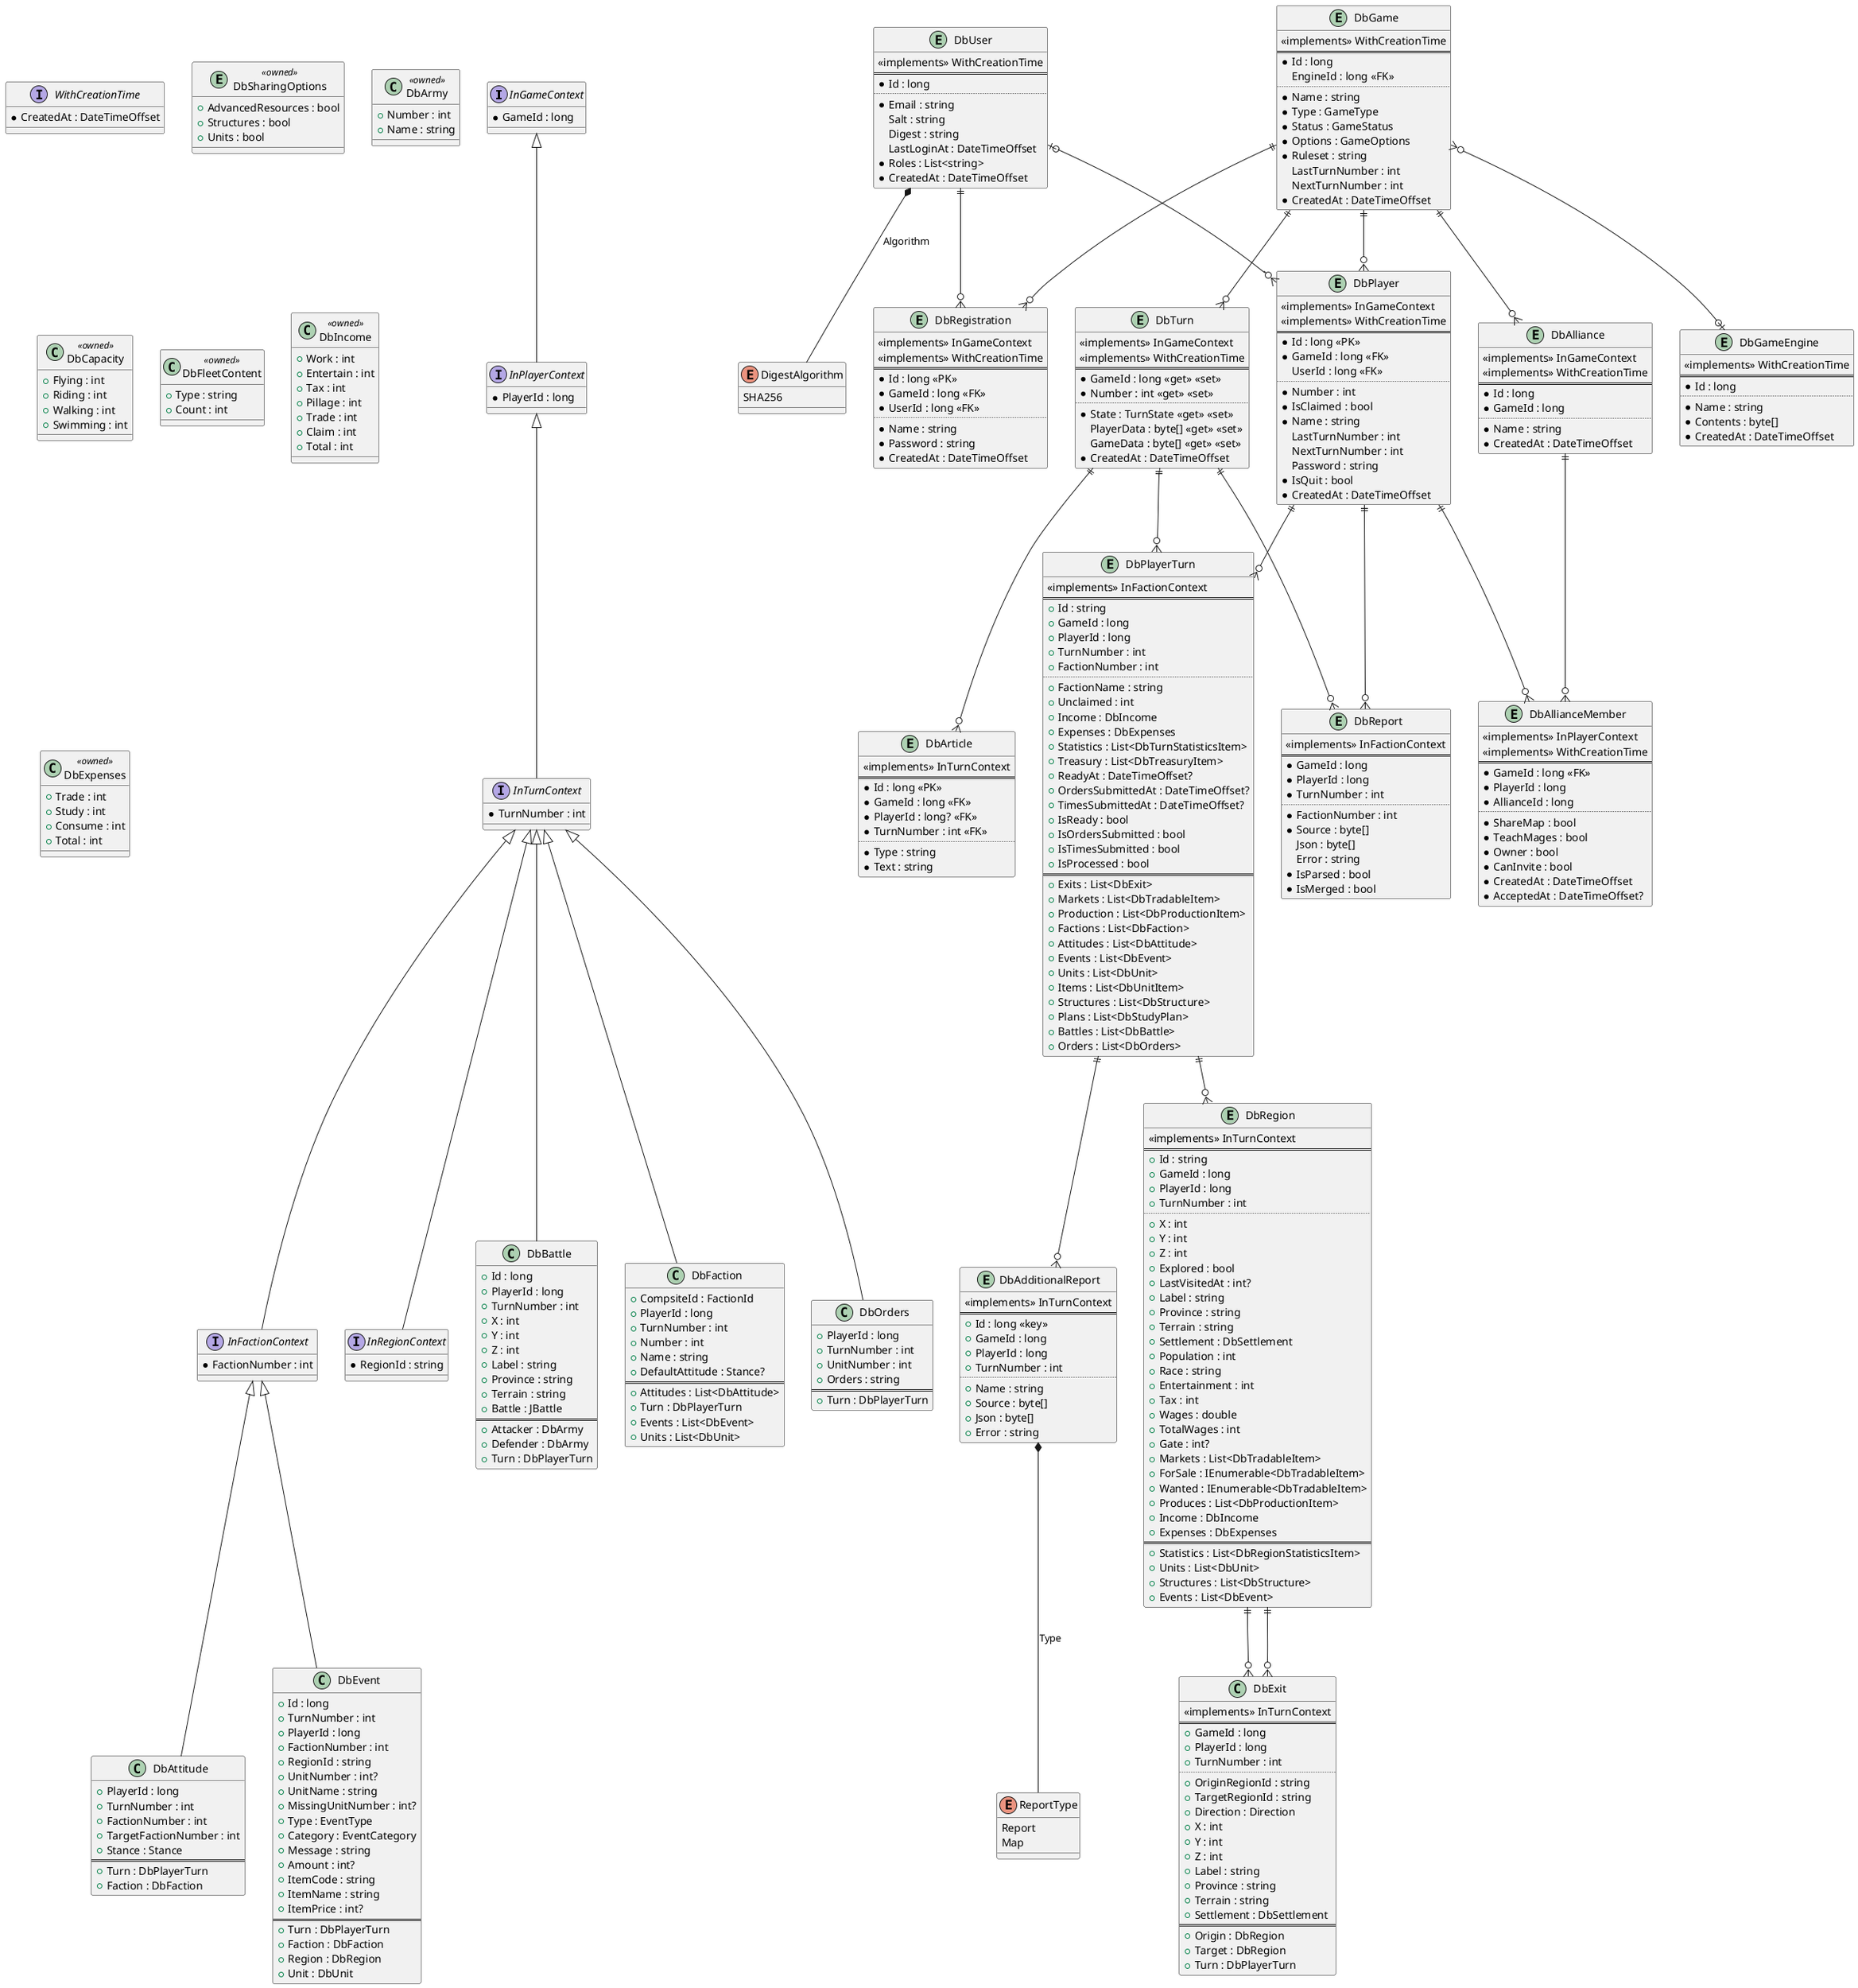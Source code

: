 @startuml "Game Data Model"

interface InGameContext {
    * GameId : long
}


interface InPlayerContext {
    * PlayerId : long
}
InGameContext <|-- InPlayerContext


interface InTurnContext {
    * TurnNumber : int
}
InPlayerContext <|-- InTurnContext


interface InFactionContext {
    * FactionNumber : int
}
InTurnContext <|-- InFactionContext


interface InRegionContext {
    * RegionId : string
}
InTurnContext <|-- InRegionContext


interface WithCreationTime {
    * CreatedAt : DateTimeOffset
}


entity DbUser {
    <<implements>> WithCreationTime
    ==
    * Id : long
    ..
    * Email : string
      Salt : string
      Digest : string
      LastLoginAt : DateTimeOffset
    * Roles : List<string>
    * CreatedAt : DateTimeOffset
}


enum DigestAlgorithm {
    SHA256
}
DbUser *-- DigestAlgorithm: Algorithm


entity DbGame {
    <<implements>> WithCreationTime
    ==
    * Id : long
      EngineId : long <<FK>>
    ..
    * Name : string
    * Type : GameType
    * Status : GameStatus
    * Options : GameOptions
    * Ruleset : string
      LastTurnNumber : int
      NextTurnNumber : int
    * CreatedAt : DateTimeOffset
}


entity DbGameEngine {
    <<implements>> WithCreationTime
    ==
    * Id : long
    ..
    * Name : string
    * Contents : byte[]
    * CreatedAt : DateTimeOffset
}
DbGame }o--o| DbGameEngine


entity DbRegistration {
    <<implements>> InGameContext
    <<implements>> WithCreationTime
    ==
    * Id : long <<PK>>
    * GameId : long <<FK>>
    * UserId : long <<FK>>
    ..
    * Name : string
    * Password : string
    * CreatedAt : DateTimeOffset
}
DbGame ||--o{ DbRegistration
DbUser ||--o{ DbRegistration


entity DbPlayer {
    <<implements>> InGameContext
    <<implements>> WithCreationTime
    ==
    * Id : long <<PK>>
    * GameId : long <<FK>>
      UserId : long <<FK>>
    ..
    * Number : int
    * IsClaimed : bool
    * Name : string
      LastTurnNumber : int
      NextTurnNumber : int
      Password : string
    * IsQuit : bool
    * CreatedAt : DateTimeOffset
}
DbUser |o--o{ DbPlayer
DbGame ||--o{ DbPlayer


entity DbTurn {
    <<implements>> InGameContext
    <<implements>> WithCreationTime
    ==
    * GameId : long <<get>> <<set>>
    * Number : int <<get>> <<set>>
    ..
    * State : TurnState <<get>> <<set>>
      PlayerData : byte[] <<get>> <<set>>
      GameData : byte[] <<get>> <<set>>
    * CreatedAt : DateTimeOffset
}
DbGame ||--o{ DbTurn


entity DbReport {
    <<implements>> InFactionContext
    ==
    * GameId : long
    * PlayerId : long
    * TurnNumber : int
    ..
    * FactionNumber : int
    * Source : byte[]
      Json : byte[]
      Error : string
    * IsParsed : bool
    * IsMerged : bool
}
' DbGame ||--o{ DbReport
DbPlayer ||--o{ DbReport
DbTurn ||--o{ DbReport


entity DbArticle {
    <<implements>> InTurnContext
    ==
    * Id : long <<PK>>
    * GameId : long <<FK>>
    ' nullable PlayarID could be a problem
    * PlayerId : long? <<FK>>
    * TurnNumber : int <<FK>>
    ..
    * Type : string
    * Text : string
}
' DbGame ||--o{ DbArticle
DbTurn ||--o{ DbArticle


entity DbAlliance {
    <<implements>> InGameContext
    <<implements>> WithCreationTime
    ==
    * Id : long
    * GameId : long
    ..
    * Name : string
    * CreatedAt : DateTimeOffset
}
DbGame ||--o{ DbAlliance


entity DbAllianceMember {
    <<implements>> InPlayerContext
    <<implements>> WithCreationTime
    ==
    * GameId : long <<FK>>
    * PlayerId : long
    * AllianceId : long
    ..
    * ShareMap : bool
    * TeachMages : bool
    * Owner : bool
    * CanInvite : bool
    * CreatedAt : DateTimeOffset
    * AcceptedAt : DateTimeOffset?
}
DbAlliance ||--o{ DbAllianceMember
DbPlayer ||--o{ DbAllianceMember


entity DbPlayerTurn {
    <<implements>> InFactionContext
    ==
    + Id : string
    + GameId : long
    + PlayerId : long
    + TurnNumber : int
    + FactionNumber : int
    ..
    + FactionName : string
    + Unclaimed : int
    + Income : DbIncome
    + Expenses : DbExpenses
    + Statistics : List<DbTurnStatisticsItem>
    + Treasury : List<DbTreasuryItem>
    + ReadyAt : DateTimeOffset?
    + OrdersSubmittedAt : DateTimeOffset?
    + TimesSubmittedAt : DateTimeOffset?
    + IsReady : bool
    + IsOrdersSubmitted : bool
    + IsTimesSubmitted : bool
    + IsProcessed : bool
    ==
    + Exits : List<DbExit>
    + Markets : List<DbTradableItem>
    + Production : List<DbProductionItem>
    + Factions : List<DbFaction>
    + Attitudes : List<DbAttitude>
    + Events : List<DbEvent>
    + Units : List<DbUnit>
    + Items : List<DbUnitItem>
    + Structures : List<DbStructure>
    + Plans : List<DbStudyPlan>
    + Battles : List<DbBattle>
    + Orders : List<DbOrders>
}
' DbGame ||--o{ DbPlayerTurn
DbTurn ||--o{ DbPlayerTurn
DbPlayer ||--o{ DbPlayerTurn
' "IStatistics`1" "<DbTurnStatisticsItem>" <|-- DbPlayerTurn


entity DbAdditionalReport {
    <<implements>> InTurnContext
    ==
    + Id : long <<key>>
    + GameId : long
    + PlayerId : long
    + TurnNumber : int
    ..
    + Name : string
    + Source : byte[]
    + Json : byte[]
    + Error : string
}
' DbPlayer ||--o{ DbAdditionalReport
DbPlayerTurn ||--o{ DbAdditionalReport


enum ReportType {
    Report
    Map
}
DbAdditionalReport *-- ReportType : Type


entity DbRegion {
    <<implements>> InTurnContext
    ==
    + Id : string
    + GameId : long
    + PlayerId : long
    + TurnNumber : int
    ..
    + X : int
    + Y : int
    + Z : int
    + Explored : bool
    + LastVisitedAt : int?
    + Label : string
    + Province : string
    + Terrain : string
    + Settlement : DbSettlement
    + Population : int
    + Race : string
    + Entertainment : int
    + Tax : int
    + Wages : double
    + TotalWages : int
    + Gate : int?
    + Markets : List<DbTradableItem>
    + ForSale : IEnumerable<DbTradableItem>
    + Wanted : IEnumerable<DbTradableItem>
    + Produces : List<DbProductionItem>
    + Income : DbIncome
    + Expenses : DbExpenses
    ==
    + Statistics : List<DbRegionStatisticsItem>
    + Units : List<DbUnit>
    + Structures : List<DbStructure>
    + Events : List<DbEvent>
}
' "IStatistics`1" "<DbRegionStatisticsItem>" <|-- DbRegion
DbPlayerTurn ||--o{ DbRegion


class DbExit {
    <<implements>> InTurnContext
    ==
    + GameId : long
    + PlayerId : long
    + TurnNumber : int
    ..
    + OriginRegionId : string
    + TargetRegionId : string
    + Direction : Direction
    + X : int
    + Y : int
    + Z : int
    + Label : string
    + Province : string
    + Terrain : string
    + Settlement : DbSettlement
    ==
    + Origin : DbRegion
    + Target : DbRegion
    + Turn : DbPlayerTurn
}
DbRegion ||--o{ DbExit
DbRegion ||--o{ DbExit

'############################

entity DbSharingOptions <<owned>> {
    + AdvancedResources : bool
    + Structures : bool
    + Units : bool
}

class DbAttitude {
    + PlayerId : long
    + TurnNumber : int
    + FactionNumber : int
    + TargetFactionNumber : int
    + Stance : Stance
    ==
    + Turn : DbPlayerTurn
    + Faction : DbFaction
}
InFactionContext <|-- DbAttitude



class DbArmy <<owned>> {
    + Number : int
    + Name : string
}

class DbBattle {
    + Id : long
    + PlayerId : long
    + TurnNumber : int
    + X : int
    + Y : int
    + Z : int
    + Label : string
    + Province : string
    + Terrain : string
    + Battle : JBattle
    ==
    + Attacker : DbArmy
    + Defender : DbArmy
    + Turn : DbPlayerTurn
}
InTurnContext <|-- DbBattle



class DbCapacity <<owned>> {
    + Flying : int
    + Riding : int
    + Walking : int
    + Swimming : int
}



class DbEvent {
    + Id : long
    + TurnNumber : int
    + PlayerId : long
    + FactionNumber : int
    + RegionId : string
    + UnitNumber : int?
    + UnitName : string
    + MissingUnitNumber : int?
    + Type : EventType
    + Category : EventCategory
    + Message : string
    + Amount : int?
    + ItemCode : string
    + ItemName : string
    + ItemPrice : int?
    ==
    + Turn : DbPlayerTurn
    + Faction : DbFaction
    + Region : DbRegion
    + Unit : DbUnit
}
InFactionContext <|-- DbEvent



class DbFaction {
    + CompsiteId : FactionId
    + PlayerId : long
    + TurnNumber : int
    + Number : int
    + Name : string
    + DefaultAttitude : Stance?
    ==
    + Attitudes : List<DbAttitude>
    + Turn : DbPlayerTurn
    + Events : List<DbEvent>
    + Units : List<DbUnit>
}
InTurnContext <|-- DbFaction



class DbFleetContent <<owned>> {
    + Type : string
    + Count : int
}



class DbIncome <<owned>> {
    + Work : int
    + Entertain : int
    + Tax : int
    + Pillage : int
    + Trade : int
    + Claim : int
    + Total : int
}

class DbExpenses <<owned>> {
    + Trade : int
    + Study : int
    + Consume : int
    + Total : int
}



class DbOrders {
    + PlayerId : long
    + TurnNumber : int
    + UnitNumber : int
    + Orders : string
    ==
    + Turn : DbPlayerTurn
}
InTurnContext <|-- DbOrders

@enduml
